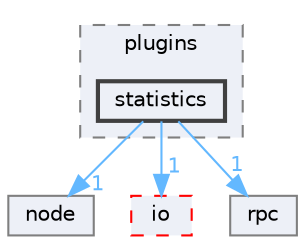 digraph "include/neo/plugins/statistics"
{
 // LATEX_PDF_SIZE
  bgcolor="transparent";
  edge [fontname=Helvetica,fontsize=10,labelfontname=Helvetica,labelfontsize=10];
  node [fontname=Helvetica,fontsize=10,shape=box,height=0.2,width=0.4];
  compound=true
  subgraph clusterdir_e6b1bb49b65928e1f5debe882fb55f90 {
    graph [ bgcolor="#edf0f7", pencolor="grey50", label="plugins", fontname=Helvetica,fontsize=10 style="filled,dashed", URL="dir_e6b1bb49b65928e1f5debe882fb55f90.html",tooltip=""]
  dir_ed3b525204d5438bf1f4043b4c75f7f9 [label="statistics", fillcolor="#edf0f7", color="grey25", style="filled,bold", URL="dir_ed3b525204d5438bf1f4043b4c75f7f9.html",tooltip=""];
  }
  dir_6040a20259bcd1eadf9922f62828b8b8 [label="node", fillcolor="#edf0f7", color="grey50", style="filled", URL="dir_6040a20259bcd1eadf9922f62828b8b8.html",tooltip=""];
  dir_a46a28fba43bd7a324367dd633ce3fbb [label="io", fillcolor="#edf0f7", color="red", style="filled,dashed", URL="dir_a46a28fba43bd7a324367dd633ce3fbb.html",tooltip=""];
  dir_ad9fb0198c80435b3ef6758c4693691a [label="rpc", fillcolor="#edf0f7", color="grey50", style="filled", URL="dir_ad9fb0198c80435b3ef6758c4693691a.html",tooltip=""];
  dir_ed3b525204d5438bf1f4043b4c75f7f9->dir_6040a20259bcd1eadf9922f62828b8b8 [headlabel="1", labeldistance=1.5 headhref="dir_000059_000042.html" href="dir_000059_000042.html" color="steelblue1" fontcolor="steelblue1"];
  dir_ed3b525204d5438bf1f4043b4c75f7f9->dir_a46a28fba43bd7a324367dd633ce3fbb [headlabel="1", labeldistance=1.5 headhref="dir_000059_000020.html" href="dir_000059_000020.html" color="steelblue1" fontcolor="steelblue1"];
  dir_ed3b525204d5438bf1f4043b4c75f7f9->dir_ad9fb0198c80435b3ef6758c4693691a [headlabel="1", labeldistance=1.5 headhref="dir_000059_000053.html" href="dir_000059_000053.html" color="steelblue1" fontcolor="steelblue1"];
}
